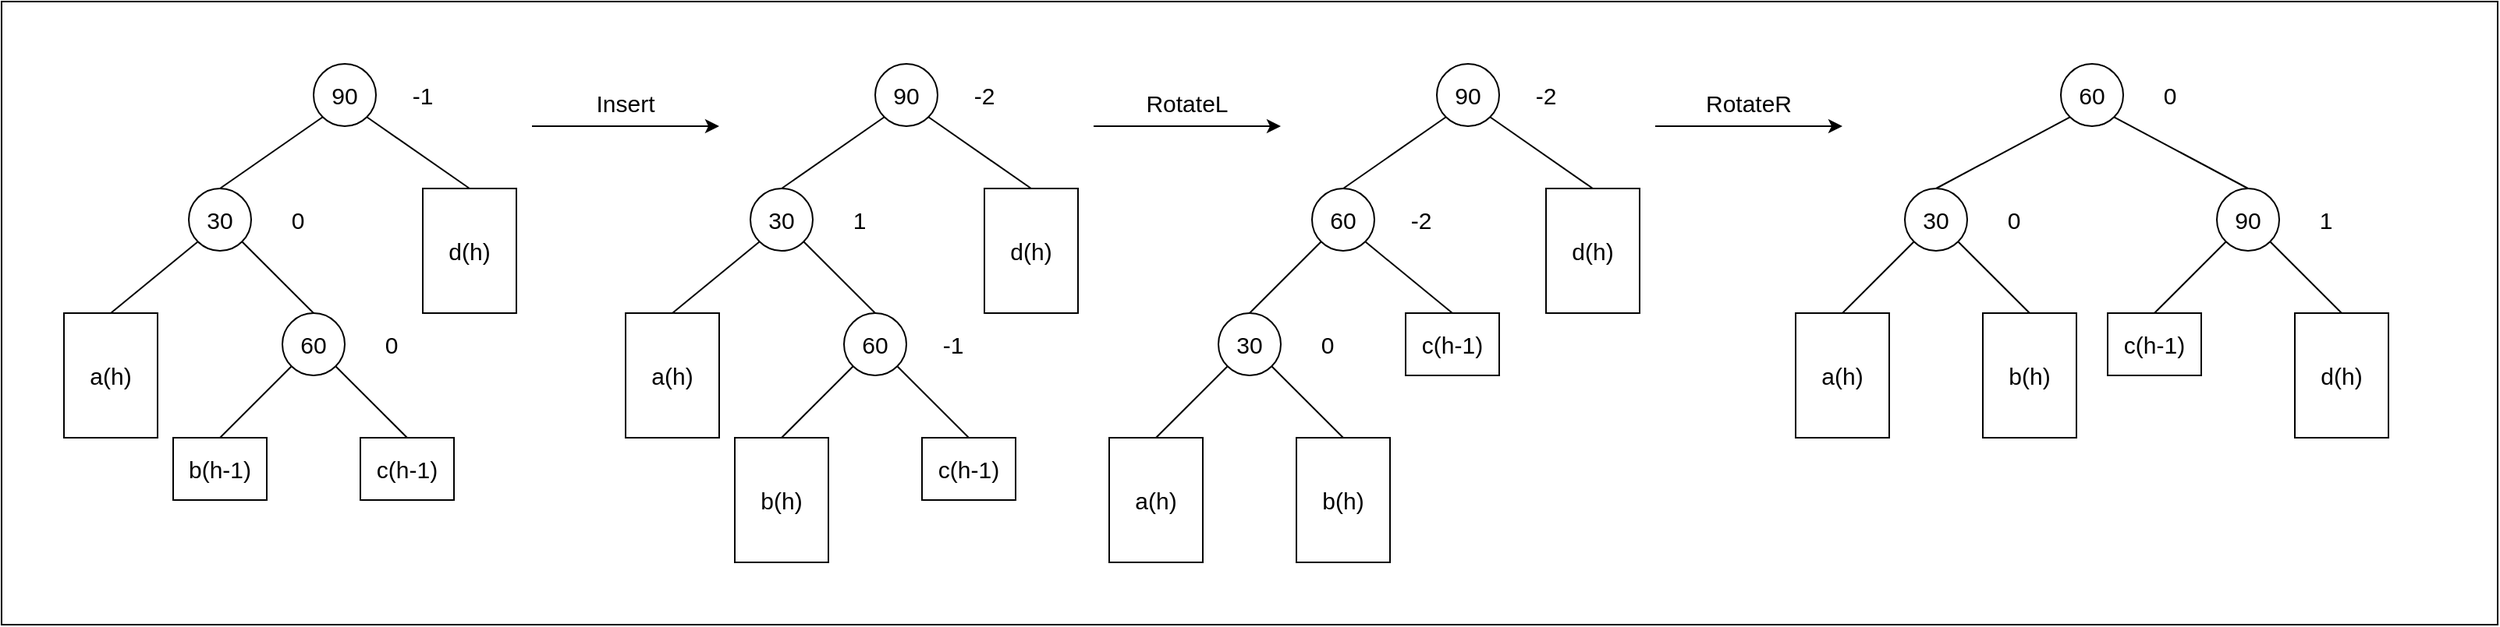 <mxfile>
    <diagram id="PUXYSDzP0nlrt1rG3MDP" name="Page-1">
        <mxGraphModel dx="2126" dy="979" grid="1" gridSize="10" guides="1" tooltips="1" connect="1" arrows="1" fold="1" page="1" pageScale="1" pageWidth="850" pageHeight="1100" math="0" shadow="0">
            <root>
                <mxCell id="0"/>
                <mxCell id="1" parent="0"/>
                <mxCell id="40" value="" style="rounded=0;whiteSpace=wrap;html=1;fontSize=15;" vertex="1" parent="1">
                    <mxGeometry x="-80" y="80" width="1600" height="400" as="geometry"/>
                </mxCell>
                <mxCell id="41" value="&lt;font style=&quot;font-size: 15px;&quot;&gt;90&lt;/font&gt;" style="ellipse;whiteSpace=wrap;html=1;aspect=fixed;" vertex="1" parent="1">
                    <mxGeometry x="120" y="120" width="40" height="40" as="geometry"/>
                </mxCell>
                <mxCell id="42" value="&lt;font style=&quot;font-size: 15px;&quot;&gt;30&lt;/font&gt;" style="ellipse;whiteSpace=wrap;html=1;aspect=fixed;" vertex="1" parent="1">
                    <mxGeometry x="40" y="200" width="40" height="40" as="geometry"/>
                </mxCell>
                <mxCell id="43" value="" style="endArrow=none;html=1;fontSize=15;entryX=0;entryY=1;entryDx=0;entryDy=0;exitX=0.5;exitY=0;exitDx=0;exitDy=0;" edge="1" parent="1" source="42" target="41">
                    <mxGeometry width="50" height="50" relative="1" as="geometry">
                        <mxPoint x="100" y="520" as="sourcePoint"/>
                        <mxPoint x="150" y="470" as="targetPoint"/>
                    </mxGeometry>
                </mxCell>
                <mxCell id="44" value="" style="endArrow=none;html=1;fontSize=15;entryX=1;entryY=1;entryDx=0;entryDy=0;exitX=0.5;exitY=0;exitDx=0;exitDy=0;" edge="1" parent="1" source="45" target="41">
                    <mxGeometry width="50" height="50" relative="1" as="geometry">
                        <mxPoint x="220" y="200" as="sourcePoint"/>
                        <mxPoint x="150" y="470" as="targetPoint"/>
                    </mxGeometry>
                </mxCell>
                <mxCell id="45" value="d(h)" style="rounded=0;whiteSpace=wrap;html=1;fontSize=15;" vertex="1" parent="1">
                    <mxGeometry x="190" y="200" width="60" height="80" as="geometry"/>
                </mxCell>
                <mxCell id="46" value="b(h-1)" style="rounded=0;whiteSpace=wrap;html=1;fontSize=15;" vertex="1" parent="1">
                    <mxGeometry x="30" y="360" width="60" height="40" as="geometry"/>
                </mxCell>
                <mxCell id="47" value="a(h)" style="rounded=0;whiteSpace=wrap;html=1;fontSize=15;" vertex="1" parent="1">
                    <mxGeometry x="-40" y="280" width="60" height="80" as="geometry"/>
                </mxCell>
                <mxCell id="48" value="" style="endArrow=none;html=1;fontSize=15;entryX=0;entryY=1;entryDx=0;entryDy=0;exitX=0.5;exitY=0;exitDx=0;exitDy=0;" edge="1" parent="1" source="47" target="42">
                    <mxGeometry width="50" height="50" relative="1" as="geometry">
                        <mxPoint x="120" y="520" as="sourcePoint"/>
                        <mxPoint x="170" y="470" as="targetPoint"/>
                    </mxGeometry>
                </mxCell>
                <mxCell id="50" value="-1" style="text;html=1;strokeColor=none;fillColor=none;align=center;verticalAlign=middle;whiteSpace=wrap;rounded=0;fontSize=15;" vertex="1" parent="1">
                    <mxGeometry x="160" y="125" width="60" height="30" as="geometry"/>
                </mxCell>
                <mxCell id="51" value="0" style="text;html=1;strokeColor=none;fillColor=none;align=center;verticalAlign=middle;whiteSpace=wrap;rounded=0;fontSize=15;" vertex="1" parent="1">
                    <mxGeometry x="80" y="205" width="60" height="30" as="geometry"/>
                </mxCell>
                <mxCell id="74" value="" style="endArrow=classic;html=1;fontSize=15;" edge="1" parent="1">
                    <mxGeometry width="50" height="50" relative="1" as="geometry">
                        <mxPoint x="260" y="160" as="sourcePoint"/>
                        <mxPoint x="380" y="160" as="targetPoint"/>
                    </mxGeometry>
                </mxCell>
                <mxCell id="75" value="Insert" style="text;html=1;strokeColor=none;fillColor=none;align=center;verticalAlign=middle;whiteSpace=wrap;rounded=0;fontSize=15;" vertex="1" parent="1">
                    <mxGeometry x="290" y="130" width="60" height="30" as="geometry"/>
                </mxCell>
                <mxCell id="78" value="&lt;span style=&quot;font-size: 15px;&quot;&gt;60&lt;/span&gt;" style="ellipse;whiteSpace=wrap;html=1;aspect=fixed;" vertex="1" parent="1">
                    <mxGeometry x="100" y="280" width="40" height="40" as="geometry"/>
                </mxCell>
                <mxCell id="79" value="" style="endArrow=none;html=1;entryX=1;entryY=1;entryDx=0;entryDy=0;exitX=0.5;exitY=0;exitDx=0;exitDy=0;" edge="1" parent="1" source="78" target="42">
                    <mxGeometry width="50" height="50" relative="1" as="geometry">
                        <mxPoint x="550" y="500" as="sourcePoint"/>
                        <mxPoint x="600" y="450" as="targetPoint"/>
                    </mxGeometry>
                </mxCell>
                <mxCell id="80" value="c(h-1)" style="rounded=0;whiteSpace=wrap;html=1;fontSize=15;" vertex="1" parent="1">
                    <mxGeometry x="150" y="360" width="60" height="40" as="geometry"/>
                </mxCell>
                <mxCell id="81" value="" style="endArrow=none;html=1;entryX=0;entryY=1;entryDx=0;entryDy=0;exitX=0.5;exitY=0;exitDx=0;exitDy=0;" edge="1" parent="1" source="46" target="78">
                    <mxGeometry width="50" height="50" relative="1" as="geometry">
                        <mxPoint x="550" y="400" as="sourcePoint"/>
                        <mxPoint x="600" y="350" as="targetPoint"/>
                    </mxGeometry>
                </mxCell>
                <mxCell id="82" value="" style="endArrow=none;html=1;entryX=1;entryY=1;entryDx=0;entryDy=0;exitX=0.5;exitY=0;exitDx=0;exitDy=0;" edge="1" parent="1" source="80" target="78">
                    <mxGeometry width="50" height="50" relative="1" as="geometry">
                        <mxPoint x="550" y="400" as="sourcePoint"/>
                        <mxPoint x="600" y="350" as="targetPoint"/>
                    </mxGeometry>
                </mxCell>
                <mxCell id="83" value="&lt;font style=&quot;font-size: 15px;&quot;&gt;90&lt;/font&gt;" style="ellipse;whiteSpace=wrap;html=1;aspect=fixed;" vertex="1" parent="1">
                    <mxGeometry x="480" y="120" width="40" height="40" as="geometry"/>
                </mxCell>
                <mxCell id="84" value="&lt;font style=&quot;font-size: 15px;&quot;&gt;30&lt;/font&gt;" style="ellipse;whiteSpace=wrap;html=1;aspect=fixed;" vertex="1" parent="1">
                    <mxGeometry x="400" y="200" width="40" height="40" as="geometry"/>
                </mxCell>
                <mxCell id="85" value="" style="endArrow=none;html=1;fontSize=15;entryX=0;entryY=1;entryDx=0;entryDy=0;exitX=0.5;exitY=0;exitDx=0;exitDy=0;" edge="1" parent="1" source="84" target="83">
                    <mxGeometry width="50" height="50" relative="1" as="geometry">
                        <mxPoint x="460" y="520" as="sourcePoint"/>
                        <mxPoint x="510" y="470" as="targetPoint"/>
                    </mxGeometry>
                </mxCell>
                <mxCell id="86" value="" style="endArrow=none;html=1;fontSize=15;entryX=1;entryY=1;entryDx=0;entryDy=0;exitX=0.5;exitY=0;exitDx=0;exitDy=0;" edge="1" parent="1" source="87" target="83">
                    <mxGeometry width="50" height="50" relative="1" as="geometry">
                        <mxPoint x="580" y="200" as="sourcePoint"/>
                        <mxPoint x="510" y="470" as="targetPoint"/>
                    </mxGeometry>
                </mxCell>
                <mxCell id="87" value="d(h)" style="rounded=0;whiteSpace=wrap;html=1;fontSize=15;" vertex="1" parent="1">
                    <mxGeometry x="550" y="200" width="60" height="80" as="geometry"/>
                </mxCell>
                <mxCell id="88" value="b(h)" style="rounded=0;whiteSpace=wrap;html=1;fontSize=15;" vertex="1" parent="1">
                    <mxGeometry x="390" y="360" width="60" height="80" as="geometry"/>
                </mxCell>
                <mxCell id="89" value="a(h)" style="rounded=0;whiteSpace=wrap;html=1;fontSize=15;" vertex="1" parent="1">
                    <mxGeometry x="320" y="280" width="60" height="80" as="geometry"/>
                </mxCell>
                <mxCell id="90" value="" style="endArrow=none;html=1;fontSize=15;entryX=0;entryY=1;entryDx=0;entryDy=0;exitX=0.5;exitY=0;exitDx=0;exitDy=0;" edge="1" parent="1" source="89" target="84">
                    <mxGeometry width="50" height="50" relative="1" as="geometry">
                        <mxPoint x="480" y="520" as="sourcePoint"/>
                        <mxPoint x="530" y="470" as="targetPoint"/>
                    </mxGeometry>
                </mxCell>
                <mxCell id="91" value="-2" style="text;html=1;strokeColor=none;fillColor=none;align=center;verticalAlign=middle;whiteSpace=wrap;rounded=0;fontSize=15;" vertex="1" parent="1">
                    <mxGeometry x="520" y="125" width="60" height="30" as="geometry"/>
                </mxCell>
                <mxCell id="92" value="1" style="text;html=1;strokeColor=none;fillColor=none;align=center;verticalAlign=middle;whiteSpace=wrap;rounded=0;fontSize=15;" vertex="1" parent="1">
                    <mxGeometry x="440" y="205" width="60" height="30" as="geometry"/>
                </mxCell>
                <mxCell id="93" value="&lt;span style=&quot;font-size: 15px;&quot;&gt;60&lt;/span&gt;" style="ellipse;whiteSpace=wrap;html=1;aspect=fixed;" vertex="1" parent="1">
                    <mxGeometry x="460" y="280" width="40" height="40" as="geometry"/>
                </mxCell>
                <mxCell id="94" value="" style="endArrow=none;html=1;entryX=1;entryY=1;entryDx=0;entryDy=0;exitX=0.5;exitY=0;exitDx=0;exitDy=0;" edge="1" parent="1" source="93" target="84">
                    <mxGeometry width="50" height="50" relative="1" as="geometry">
                        <mxPoint x="910" y="500" as="sourcePoint"/>
                        <mxPoint x="960" y="450" as="targetPoint"/>
                    </mxGeometry>
                </mxCell>
                <mxCell id="95" value="c(h-1)" style="rounded=0;whiteSpace=wrap;html=1;fontSize=15;" vertex="1" parent="1">
                    <mxGeometry x="510" y="360" width="60" height="40" as="geometry"/>
                </mxCell>
                <mxCell id="96" value="" style="endArrow=none;html=1;entryX=0;entryY=1;entryDx=0;entryDy=0;exitX=0.5;exitY=0;exitDx=0;exitDy=0;" edge="1" parent="1" source="88" target="93">
                    <mxGeometry width="50" height="50" relative="1" as="geometry">
                        <mxPoint x="910" y="400" as="sourcePoint"/>
                        <mxPoint x="960" y="350" as="targetPoint"/>
                    </mxGeometry>
                </mxCell>
                <mxCell id="97" value="" style="endArrow=none;html=1;entryX=1;entryY=1;entryDx=0;entryDy=0;exitX=0.5;exitY=0;exitDx=0;exitDy=0;" edge="1" parent="1" source="95" target="93">
                    <mxGeometry width="50" height="50" relative="1" as="geometry">
                        <mxPoint x="910" y="400" as="sourcePoint"/>
                        <mxPoint x="960" y="350" as="targetPoint"/>
                    </mxGeometry>
                </mxCell>
                <mxCell id="98" value="-1" style="text;html=1;strokeColor=none;fillColor=none;align=center;verticalAlign=middle;whiteSpace=wrap;rounded=0;fontSize=15;" vertex="1" parent="1">
                    <mxGeometry x="500" y="285" width="60" height="30" as="geometry"/>
                </mxCell>
                <mxCell id="99" value="0" style="text;html=1;strokeColor=none;fillColor=none;align=center;verticalAlign=middle;whiteSpace=wrap;rounded=0;fontSize=15;" vertex="1" parent="1">
                    <mxGeometry x="140" y="285" width="60" height="30" as="geometry"/>
                </mxCell>
                <mxCell id="100" value="" style="endArrow=classic;html=1;fontSize=15;" edge="1" parent="1">
                    <mxGeometry width="50" height="50" relative="1" as="geometry">
                        <mxPoint x="620" y="160" as="sourcePoint"/>
                        <mxPoint x="740" y="160" as="targetPoint"/>
                    </mxGeometry>
                </mxCell>
                <mxCell id="101" value="RotateL" style="text;html=1;strokeColor=none;fillColor=none;align=center;verticalAlign=middle;whiteSpace=wrap;rounded=0;fontSize=15;" vertex="1" parent="1">
                    <mxGeometry x="650" y="130" width="60" height="30" as="geometry"/>
                </mxCell>
                <mxCell id="102" value="&lt;font style=&quot;font-size: 15px;&quot;&gt;90&lt;/font&gt;" style="ellipse;whiteSpace=wrap;html=1;aspect=fixed;" vertex="1" parent="1">
                    <mxGeometry x="840" y="120" width="40" height="40" as="geometry"/>
                </mxCell>
                <mxCell id="103" value="&lt;span style=&quot;font-size: 15px;&quot;&gt;60&lt;/span&gt;" style="ellipse;whiteSpace=wrap;html=1;aspect=fixed;" vertex="1" parent="1">
                    <mxGeometry x="760" y="200" width="40" height="40" as="geometry"/>
                </mxCell>
                <mxCell id="104" value="" style="endArrow=none;html=1;fontSize=15;entryX=0;entryY=1;entryDx=0;entryDy=0;exitX=0.5;exitY=0;exitDx=0;exitDy=0;" edge="1" parent="1" source="103" target="102">
                    <mxGeometry width="50" height="50" relative="1" as="geometry">
                        <mxPoint x="820" y="520" as="sourcePoint"/>
                        <mxPoint x="870" y="470" as="targetPoint"/>
                    </mxGeometry>
                </mxCell>
                <mxCell id="105" value="" style="endArrow=none;html=1;fontSize=15;entryX=1;entryY=1;entryDx=0;entryDy=0;exitX=0.5;exitY=0;exitDx=0;exitDy=0;" edge="1" parent="1" source="106" target="102">
                    <mxGeometry width="50" height="50" relative="1" as="geometry">
                        <mxPoint x="940" y="200" as="sourcePoint"/>
                        <mxPoint x="870" y="470" as="targetPoint"/>
                    </mxGeometry>
                </mxCell>
                <mxCell id="106" value="d(h)" style="rounded=0;whiteSpace=wrap;html=1;fontSize=15;" vertex="1" parent="1">
                    <mxGeometry x="910" y="200" width="60" height="80" as="geometry"/>
                </mxCell>
                <mxCell id="107" value="b(h)" style="rounded=0;whiteSpace=wrap;html=1;fontSize=15;" vertex="1" parent="1">
                    <mxGeometry x="750" y="360" width="60" height="80" as="geometry"/>
                </mxCell>
                <mxCell id="108" value="a(h)" style="rounded=0;whiteSpace=wrap;html=1;fontSize=15;" vertex="1" parent="1">
                    <mxGeometry x="630" y="360" width="60" height="80" as="geometry"/>
                </mxCell>
                <mxCell id="110" value="-2" style="text;html=1;strokeColor=none;fillColor=none;align=center;verticalAlign=middle;whiteSpace=wrap;rounded=0;fontSize=15;" vertex="1" parent="1">
                    <mxGeometry x="880" y="125" width="60" height="30" as="geometry"/>
                </mxCell>
                <mxCell id="111" value="-2" style="text;html=1;strokeColor=none;fillColor=none;align=center;verticalAlign=middle;whiteSpace=wrap;rounded=0;fontSize=15;" vertex="1" parent="1">
                    <mxGeometry x="800" y="205" width="60" height="30" as="geometry"/>
                </mxCell>
                <mxCell id="112" value="&lt;span style=&quot;font-size: 15px;&quot;&gt;30&lt;/span&gt;" style="ellipse;whiteSpace=wrap;html=1;aspect=fixed;" vertex="1" parent="1">
                    <mxGeometry x="700" y="280" width="40" height="40" as="geometry"/>
                </mxCell>
                <mxCell id="114" value="c(h-1)" style="rounded=0;whiteSpace=wrap;html=1;fontSize=15;" vertex="1" parent="1">
                    <mxGeometry x="820" y="280" width="60" height="40" as="geometry"/>
                </mxCell>
                <mxCell id="117" value="0" style="text;html=1;strokeColor=none;fillColor=none;align=center;verticalAlign=middle;whiteSpace=wrap;rounded=0;fontSize=15;" vertex="1" parent="1">
                    <mxGeometry x="740" y="285" width="60" height="30" as="geometry"/>
                </mxCell>
                <mxCell id="118" value="" style="endArrow=none;html=1;entryX=0;entryY=1;entryDx=0;entryDy=0;exitX=0.5;exitY=0;exitDx=0;exitDy=0;" edge="1" parent="1" source="112" target="103">
                    <mxGeometry width="50" height="50" relative="1" as="geometry">
                        <mxPoint x="860" y="470" as="sourcePoint"/>
                        <mxPoint x="910" y="420" as="targetPoint"/>
                    </mxGeometry>
                </mxCell>
                <mxCell id="119" value="" style="endArrow=none;html=1;entryX=1;entryY=1;entryDx=0;entryDy=0;exitX=0.5;exitY=0;exitDx=0;exitDy=0;" edge="1" parent="1" source="114" target="103">
                    <mxGeometry width="50" height="50" relative="1" as="geometry">
                        <mxPoint x="860" y="470" as="sourcePoint"/>
                        <mxPoint x="910" y="420" as="targetPoint"/>
                    </mxGeometry>
                </mxCell>
                <mxCell id="120" value="" style="endArrow=none;html=1;entryX=0;entryY=1;entryDx=0;entryDy=0;exitX=0.5;exitY=0;exitDx=0;exitDy=0;" edge="1" parent="1" source="108" target="112">
                    <mxGeometry width="50" height="50" relative="1" as="geometry">
                        <mxPoint x="860" y="470" as="sourcePoint"/>
                        <mxPoint x="910" y="420" as="targetPoint"/>
                    </mxGeometry>
                </mxCell>
                <mxCell id="121" value="" style="endArrow=none;html=1;entryX=1;entryY=1;entryDx=0;entryDy=0;exitX=0.5;exitY=0;exitDx=0;exitDy=0;" edge="1" parent="1" source="107" target="112">
                    <mxGeometry width="50" height="50" relative="1" as="geometry">
                        <mxPoint x="860" y="470" as="sourcePoint"/>
                        <mxPoint x="910" y="420" as="targetPoint"/>
                    </mxGeometry>
                </mxCell>
                <mxCell id="122" value="" style="endArrow=classic;html=1;fontSize=15;" edge="1" parent="1">
                    <mxGeometry width="50" height="50" relative="1" as="geometry">
                        <mxPoint x="980" y="160" as="sourcePoint"/>
                        <mxPoint x="1100" y="160" as="targetPoint"/>
                    </mxGeometry>
                </mxCell>
                <mxCell id="123" value="RotateR" style="text;html=1;strokeColor=none;fillColor=none;align=center;verticalAlign=middle;whiteSpace=wrap;rounded=0;fontSize=15;" vertex="1" parent="1">
                    <mxGeometry x="1010" y="130" width="60" height="30" as="geometry"/>
                </mxCell>
                <mxCell id="126" value="&lt;font style=&quot;font-size: 15px;&quot;&gt;90&lt;/font&gt;" style="ellipse;whiteSpace=wrap;html=1;aspect=fixed;" vertex="1" parent="1">
                    <mxGeometry x="1340" y="200" width="40" height="40" as="geometry"/>
                </mxCell>
                <mxCell id="127" value="&lt;span style=&quot;font-size: 15px;&quot;&gt;60&lt;/span&gt;" style="ellipse;whiteSpace=wrap;html=1;aspect=fixed;" vertex="1" parent="1">
                    <mxGeometry x="1240" y="120" width="40" height="40" as="geometry"/>
                </mxCell>
                <mxCell id="129" value="" style="endArrow=none;html=1;fontSize=15;entryX=1;entryY=1;entryDx=0;entryDy=0;exitX=0.5;exitY=0;exitDx=0;exitDy=0;" edge="1" parent="1" source="130" target="126">
                    <mxGeometry width="50" height="50" relative="1" as="geometry">
                        <mxPoint x="1410" y="480" as="sourcePoint"/>
                        <mxPoint x="1340" y="750" as="targetPoint"/>
                    </mxGeometry>
                </mxCell>
                <mxCell id="130" value="d(h)" style="rounded=0;whiteSpace=wrap;html=1;fontSize=15;" vertex="1" parent="1">
                    <mxGeometry x="1390" y="280" width="60" height="80" as="geometry"/>
                </mxCell>
                <mxCell id="131" value="b(h)" style="rounded=0;whiteSpace=wrap;html=1;fontSize=15;" vertex="1" parent="1">
                    <mxGeometry x="1190" y="280" width="60" height="80" as="geometry"/>
                </mxCell>
                <mxCell id="132" value="a(h)" style="rounded=0;whiteSpace=wrap;html=1;fontSize=15;" vertex="1" parent="1">
                    <mxGeometry x="1070" y="280" width="60" height="80" as="geometry"/>
                </mxCell>
                <mxCell id="133" value="1" style="text;html=1;strokeColor=none;fillColor=none;align=center;verticalAlign=middle;whiteSpace=wrap;rounded=0;fontSize=15;" vertex="1" parent="1">
                    <mxGeometry x="1380" y="205" width="60" height="30" as="geometry"/>
                </mxCell>
                <mxCell id="134" value="0" style="text;html=1;strokeColor=none;fillColor=none;align=center;verticalAlign=middle;whiteSpace=wrap;rounded=0;fontSize=15;" vertex="1" parent="1">
                    <mxGeometry x="1280" y="125" width="60" height="30" as="geometry"/>
                </mxCell>
                <mxCell id="135" value="&lt;span style=&quot;font-size: 15px;&quot;&gt;30&lt;/span&gt;" style="ellipse;whiteSpace=wrap;html=1;aspect=fixed;" vertex="1" parent="1">
                    <mxGeometry x="1140" y="200" width="40" height="40" as="geometry"/>
                </mxCell>
                <mxCell id="136" value="c(h-1)" style="rounded=0;whiteSpace=wrap;html=1;fontSize=15;" vertex="1" parent="1">
                    <mxGeometry x="1270" y="280" width="60" height="40" as="geometry"/>
                </mxCell>
                <mxCell id="137" value="0" style="text;html=1;strokeColor=none;fillColor=none;align=center;verticalAlign=middle;whiteSpace=wrap;rounded=0;fontSize=15;" vertex="1" parent="1">
                    <mxGeometry x="1180" y="205" width="60" height="30" as="geometry"/>
                </mxCell>
                <mxCell id="138" value="" style="endArrow=none;html=1;entryX=0;entryY=1;entryDx=0;entryDy=0;exitX=0.5;exitY=0;exitDx=0;exitDy=0;" edge="1" parent="1" source="135" target="127">
                    <mxGeometry width="50" height="50" relative="1" as="geometry">
                        <mxPoint x="1300" y="390" as="sourcePoint"/>
                        <mxPoint x="1350" y="340" as="targetPoint"/>
                    </mxGeometry>
                </mxCell>
                <mxCell id="140" value="" style="endArrow=none;html=1;entryX=0;entryY=1;entryDx=0;entryDy=0;exitX=0.5;exitY=0;exitDx=0;exitDy=0;" edge="1" parent="1" source="132" target="135">
                    <mxGeometry width="50" height="50" relative="1" as="geometry">
                        <mxPoint x="1300" y="390" as="sourcePoint"/>
                        <mxPoint x="1350" y="340" as="targetPoint"/>
                    </mxGeometry>
                </mxCell>
                <mxCell id="141" value="" style="endArrow=none;html=1;entryX=1;entryY=1;entryDx=0;entryDy=0;exitX=0.5;exitY=0;exitDx=0;exitDy=0;" edge="1" parent="1" source="131" target="135">
                    <mxGeometry width="50" height="50" relative="1" as="geometry">
                        <mxPoint x="1300" y="390" as="sourcePoint"/>
                        <mxPoint x="1350" y="340" as="targetPoint"/>
                    </mxGeometry>
                </mxCell>
                <mxCell id="142" value="" style="endArrow=none;html=1;entryX=0;entryY=1;entryDx=0;entryDy=0;exitX=0.5;exitY=0;exitDx=0;exitDy=0;" edge="1" parent="1" source="136" target="126">
                    <mxGeometry width="50" height="50" relative="1" as="geometry">
                        <mxPoint x="830" y="490" as="sourcePoint"/>
                        <mxPoint x="880" y="440" as="targetPoint"/>
                    </mxGeometry>
                </mxCell>
                <mxCell id="143" value="" style="endArrow=none;html=1;entryX=1;entryY=1;entryDx=0;entryDy=0;exitX=0.5;exitY=0;exitDx=0;exitDy=0;" edge="1" parent="1" source="126" target="127">
                    <mxGeometry width="50" height="50" relative="1" as="geometry">
                        <mxPoint x="830" y="490" as="sourcePoint"/>
                        <mxPoint x="880" y="440" as="targetPoint"/>
                    </mxGeometry>
                </mxCell>
            </root>
        </mxGraphModel>
    </diagram>
</mxfile>